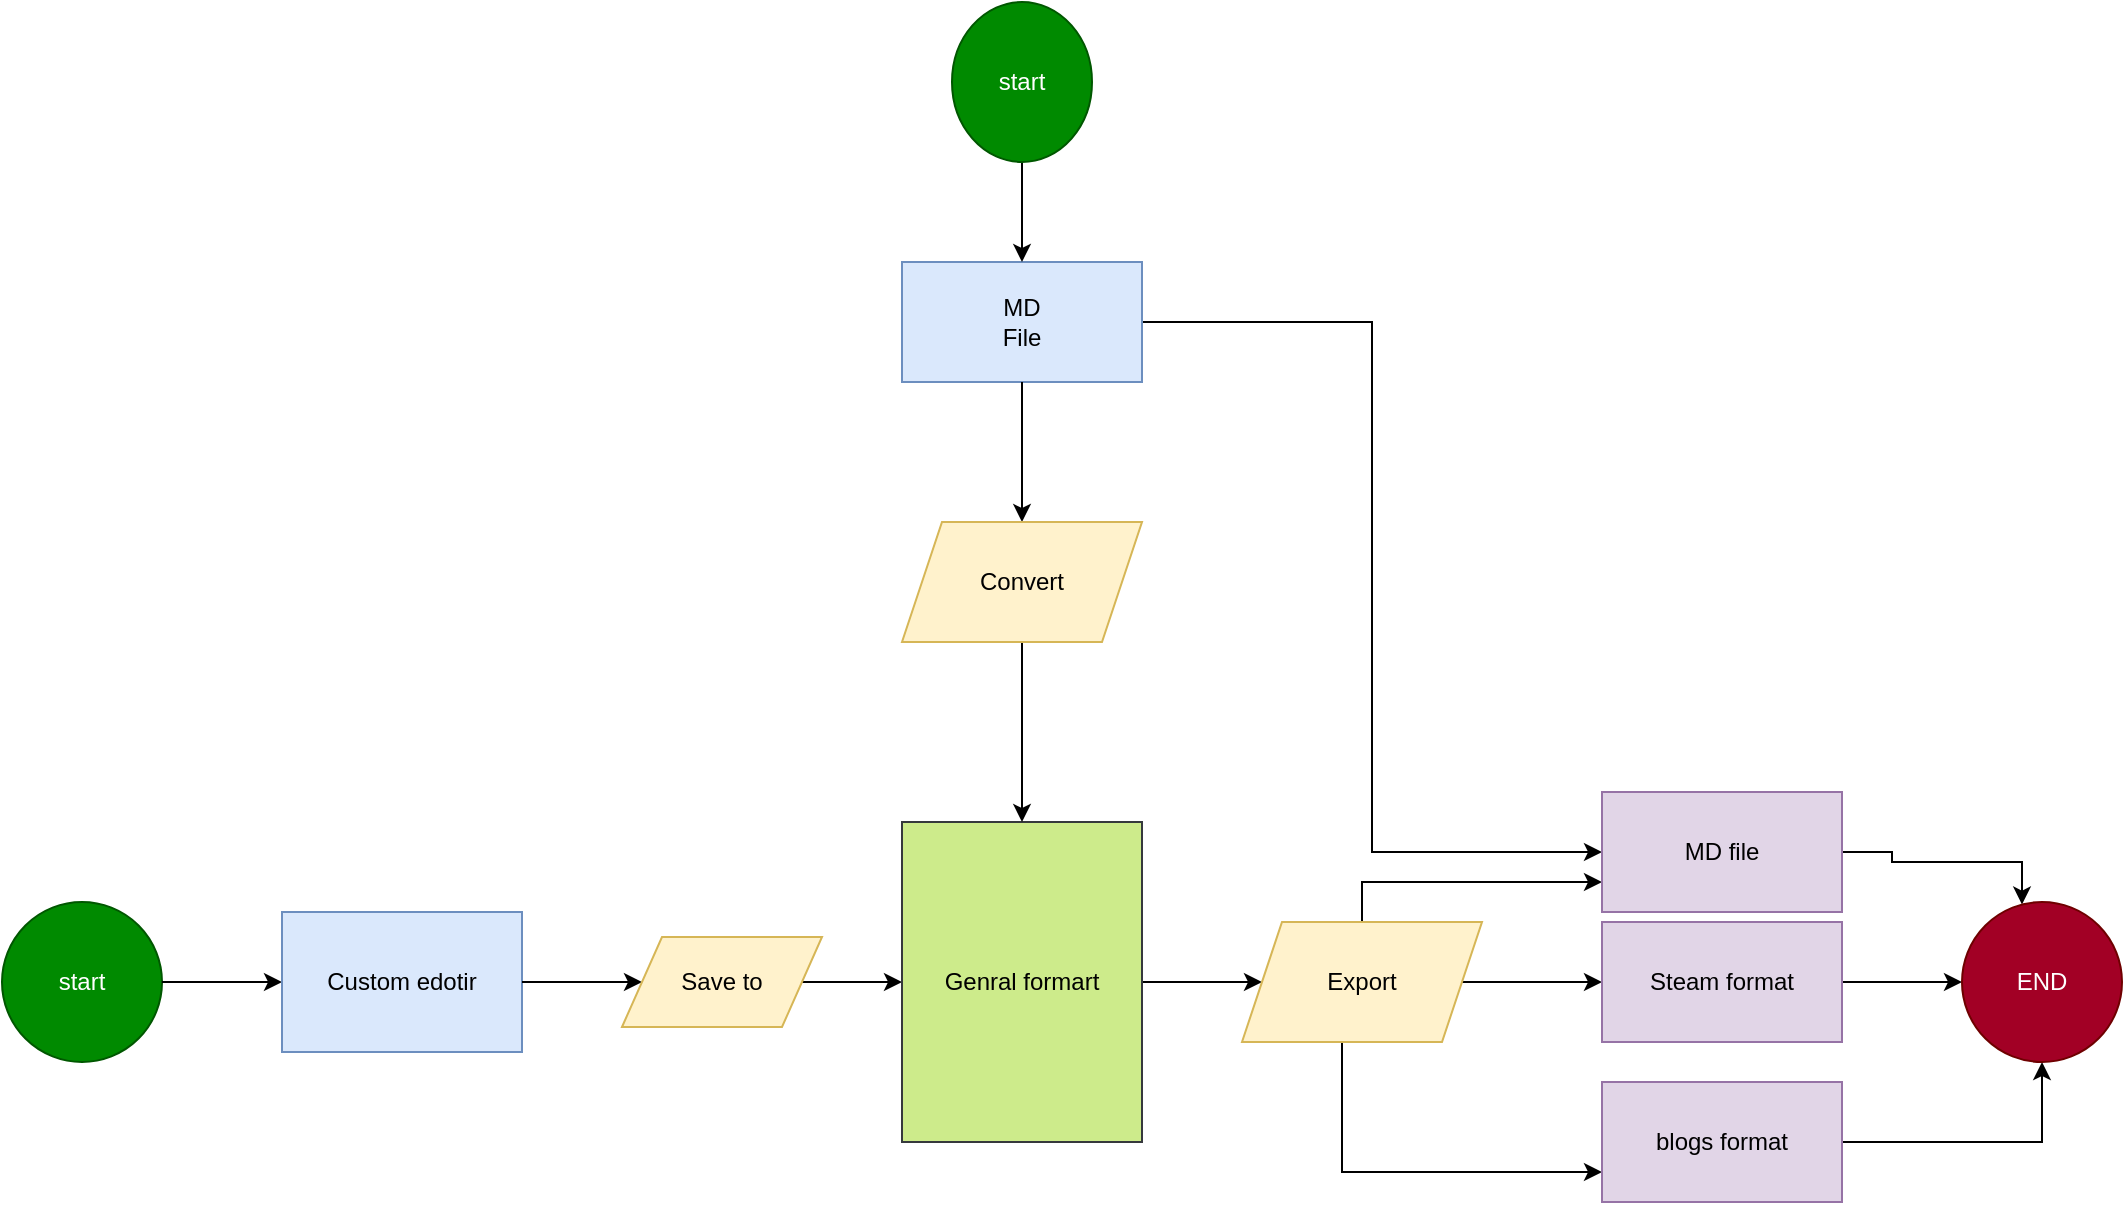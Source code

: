 <mxfile version="21.2.8" type="device">
  <diagram name="Page-1" id="LsccEEbauJEXnk9cm-ys">
    <mxGraphModel dx="2026" dy="1216" grid="1" gridSize="10" guides="1" tooltips="1" connect="1" arrows="1" fold="1" page="1" pageScale="1" pageWidth="1100" pageHeight="850" math="0" shadow="0">
      <root>
        <mxCell id="0" />
        <mxCell id="1" parent="0" />
        <mxCell id="eagy59n1ITnicn6toWXy-4" style="edgeStyle=orthogonalEdgeStyle;rounded=0;orthogonalLoop=1;jettySize=auto;html=1;" edge="1" parent="1" source="eagy59n1ITnicn6toWXy-15" target="eagy59n1ITnicn6toWXy-5">
          <mxGeometry relative="1" as="geometry">
            <mxPoint x="420" y="400" as="targetPoint" />
          </mxGeometry>
        </mxCell>
        <mxCell id="eagy59n1ITnicn6toWXy-3" value="start" style="ellipse;whiteSpace=wrap;html=1;fillColor=#008a00;strokeColor=#005700;fontColor=#ffffff;" vertex="1" parent="1">
          <mxGeometry x="30" y="460" width="80" height="80" as="geometry" />
        </mxCell>
        <mxCell id="eagy59n1ITnicn6toWXy-11" style="edgeStyle=orthogonalEdgeStyle;rounded=0;orthogonalLoop=1;jettySize=auto;html=1;" edge="1" parent="1" source="eagy59n1ITnicn6toWXy-5" target="eagy59n1ITnicn6toWXy-12">
          <mxGeometry relative="1" as="geometry">
            <mxPoint x="660" y="500" as="targetPoint" />
          </mxGeometry>
        </mxCell>
        <mxCell id="eagy59n1ITnicn6toWXy-5" value="Genral formart" style="rounded=0;whiteSpace=wrap;html=1;fillColor=#cdeb8b;strokeColor=#36393d;" vertex="1" parent="1">
          <mxGeometry x="480" y="420" width="120" height="160" as="geometry" />
        </mxCell>
        <mxCell id="eagy59n1ITnicn6toWXy-8" style="edgeStyle=orthogonalEdgeStyle;rounded=0;orthogonalLoop=1;jettySize=auto;html=1;" edge="1" parent="1" source="eagy59n1ITnicn6toWXy-9" target="eagy59n1ITnicn6toWXy-5">
          <mxGeometry relative="1" as="geometry" />
        </mxCell>
        <mxCell id="eagy59n1ITnicn6toWXy-30" style="edgeStyle=orthogonalEdgeStyle;rounded=0;orthogonalLoop=1;jettySize=auto;html=1;entryX=0;entryY=0.5;entryDx=0;entryDy=0;" edge="1" parent="1" source="eagy59n1ITnicn6toWXy-7" target="eagy59n1ITnicn6toWXy-21">
          <mxGeometry relative="1" as="geometry" />
        </mxCell>
        <mxCell id="eagy59n1ITnicn6toWXy-7" value="MD&lt;br&gt;File" style="rounded=0;whiteSpace=wrap;html=1;fillColor=#dae8fc;strokeColor=#6c8ebf;" vertex="1" parent="1">
          <mxGeometry x="480" y="140" width="120" height="60" as="geometry" />
        </mxCell>
        <mxCell id="eagy59n1ITnicn6toWXy-10" value="" style="edgeStyle=orthogonalEdgeStyle;rounded=0;orthogonalLoop=1;jettySize=auto;html=1;" edge="1" parent="1" source="eagy59n1ITnicn6toWXy-7" target="eagy59n1ITnicn6toWXy-9">
          <mxGeometry relative="1" as="geometry">
            <mxPoint x="530" y="170" as="sourcePoint" />
            <mxPoint x="540" y="420" as="targetPoint" />
          </mxGeometry>
        </mxCell>
        <mxCell id="eagy59n1ITnicn6toWXy-9" value="Convert" style="shape=parallelogram;perimeter=parallelogramPerimeter;whiteSpace=wrap;html=1;fixedSize=1;fillColor=#fff2cc;strokeColor=#d6b656;" vertex="1" parent="1">
          <mxGeometry x="480" y="270" width="120" height="60" as="geometry" />
        </mxCell>
        <mxCell id="eagy59n1ITnicn6toWXy-25" style="edgeStyle=orthogonalEdgeStyle;rounded=0;orthogonalLoop=1;jettySize=auto;html=1;entryX=0;entryY=0.5;entryDx=0;entryDy=0;" edge="1" parent="1" source="eagy59n1ITnicn6toWXy-12" target="eagy59n1ITnicn6toWXy-19">
          <mxGeometry relative="1" as="geometry" />
        </mxCell>
        <mxCell id="eagy59n1ITnicn6toWXy-27" style="edgeStyle=orthogonalEdgeStyle;rounded=0;orthogonalLoop=1;jettySize=auto;html=1;entryX=0;entryY=0.75;entryDx=0;entryDy=0;" edge="1" parent="1" source="eagy59n1ITnicn6toWXy-12" target="eagy59n1ITnicn6toWXy-20">
          <mxGeometry relative="1" as="geometry">
            <Array as="points">
              <mxPoint x="700" y="595" />
            </Array>
          </mxGeometry>
        </mxCell>
        <mxCell id="eagy59n1ITnicn6toWXy-31" style="edgeStyle=orthogonalEdgeStyle;rounded=0;orthogonalLoop=1;jettySize=auto;html=1;entryX=0;entryY=0.75;entryDx=0;entryDy=0;" edge="1" parent="1" source="eagy59n1ITnicn6toWXy-12" target="eagy59n1ITnicn6toWXy-21">
          <mxGeometry relative="1" as="geometry">
            <Array as="points">
              <mxPoint x="710" y="450" />
            </Array>
          </mxGeometry>
        </mxCell>
        <mxCell id="eagy59n1ITnicn6toWXy-12" value="Export" style="shape=parallelogram;perimeter=parallelogramPerimeter;whiteSpace=wrap;html=1;fixedSize=1;fillColor=#fff2cc;strokeColor=#d6b656;" vertex="1" parent="1">
          <mxGeometry x="650" y="470" width="120" height="60" as="geometry" />
        </mxCell>
        <mxCell id="eagy59n1ITnicn6toWXy-14" value="" style="edgeStyle=orthogonalEdgeStyle;rounded=0;orthogonalLoop=1;jettySize=auto;html=1;" edge="1" parent="1" source="eagy59n1ITnicn6toWXy-3" target="eagy59n1ITnicn6toWXy-13">
          <mxGeometry relative="1" as="geometry">
            <mxPoint x="480" y="500" as="targetPoint" />
            <mxPoint x="110" y="500" as="sourcePoint" />
          </mxGeometry>
        </mxCell>
        <mxCell id="eagy59n1ITnicn6toWXy-13" value="Custom edotir" style="rounded=0;whiteSpace=wrap;html=1;fillColor=#dae8fc;strokeColor=#6c8ebf;" vertex="1" parent="1">
          <mxGeometry x="170" y="465" width="120" height="70" as="geometry" />
        </mxCell>
        <mxCell id="eagy59n1ITnicn6toWXy-16" value="" style="edgeStyle=orthogonalEdgeStyle;rounded=0;orthogonalLoop=1;jettySize=auto;html=1;" edge="1" parent="1" source="eagy59n1ITnicn6toWXy-13" target="eagy59n1ITnicn6toWXy-15">
          <mxGeometry relative="1" as="geometry">
            <mxPoint x="480" y="500" as="targetPoint" />
            <mxPoint x="330" y="500" as="sourcePoint" />
          </mxGeometry>
        </mxCell>
        <mxCell id="eagy59n1ITnicn6toWXy-15" value="Save to" style="shape=parallelogram;perimeter=parallelogramPerimeter;whiteSpace=wrap;html=1;fixedSize=1;fillColor=#fff2cc;strokeColor=#d6b656;" vertex="1" parent="1">
          <mxGeometry x="340" y="477.5" width="100" height="45" as="geometry" />
        </mxCell>
        <mxCell id="eagy59n1ITnicn6toWXy-34" style="edgeStyle=orthogonalEdgeStyle;rounded=0;orthogonalLoop=1;jettySize=auto;html=1;" edge="1" parent="1" source="eagy59n1ITnicn6toWXy-19" target="eagy59n1ITnicn6toWXy-32">
          <mxGeometry relative="1" as="geometry" />
        </mxCell>
        <mxCell id="eagy59n1ITnicn6toWXy-19" value="Steam format" style="rounded=0;whiteSpace=wrap;html=1;fillColor=#e1d5e7;strokeColor=#9673a6;" vertex="1" parent="1">
          <mxGeometry x="830" y="470" width="120" height="60" as="geometry" />
        </mxCell>
        <mxCell id="eagy59n1ITnicn6toWXy-35" style="edgeStyle=orthogonalEdgeStyle;rounded=0;orthogonalLoop=1;jettySize=auto;html=1;entryX=0.5;entryY=1;entryDx=0;entryDy=0;" edge="1" parent="1" source="eagy59n1ITnicn6toWXy-20" target="eagy59n1ITnicn6toWXy-32">
          <mxGeometry relative="1" as="geometry" />
        </mxCell>
        <mxCell id="eagy59n1ITnicn6toWXy-20" value="blogs format" style="rounded=0;whiteSpace=wrap;html=1;fillColor=#e1d5e7;strokeColor=#9673a6;" vertex="1" parent="1">
          <mxGeometry x="830" y="550" width="120" height="60" as="geometry" />
        </mxCell>
        <mxCell id="eagy59n1ITnicn6toWXy-33" style="edgeStyle=orthogonalEdgeStyle;rounded=0;orthogonalLoop=1;jettySize=auto;html=1;" edge="1" parent="1" source="eagy59n1ITnicn6toWXy-21" target="eagy59n1ITnicn6toWXy-32">
          <mxGeometry relative="1" as="geometry">
            <Array as="points">
              <mxPoint x="975" y="435" />
              <mxPoint x="975" y="440" />
              <mxPoint x="1040" y="440" />
            </Array>
          </mxGeometry>
        </mxCell>
        <mxCell id="eagy59n1ITnicn6toWXy-21" value="MD file" style="rounded=0;whiteSpace=wrap;html=1;fillColor=#e1d5e7;strokeColor=#9673a6;" vertex="1" parent="1">
          <mxGeometry x="830" y="405" width="120" height="60" as="geometry" />
        </mxCell>
        <mxCell id="eagy59n1ITnicn6toWXy-29" style="edgeStyle=orthogonalEdgeStyle;rounded=0;orthogonalLoop=1;jettySize=auto;html=1;" edge="1" parent="1" source="eagy59n1ITnicn6toWXy-28" target="eagy59n1ITnicn6toWXy-7">
          <mxGeometry relative="1" as="geometry" />
        </mxCell>
        <mxCell id="eagy59n1ITnicn6toWXy-28" value="start" style="ellipse;whiteSpace=wrap;html=1;fillColor=#008a00;strokeColor=#005700;fontColor=#ffffff;" vertex="1" parent="1">
          <mxGeometry x="505" y="10" width="70" height="80" as="geometry" />
        </mxCell>
        <mxCell id="eagy59n1ITnicn6toWXy-32" value="END" style="ellipse;whiteSpace=wrap;html=1;fillColor=#a20025;fontColor=#ffffff;strokeColor=#6F0000;" vertex="1" parent="1">
          <mxGeometry x="1010" y="460" width="80" height="80" as="geometry" />
        </mxCell>
      </root>
    </mxGraphModel>
  </diagram>
</mxfile>

